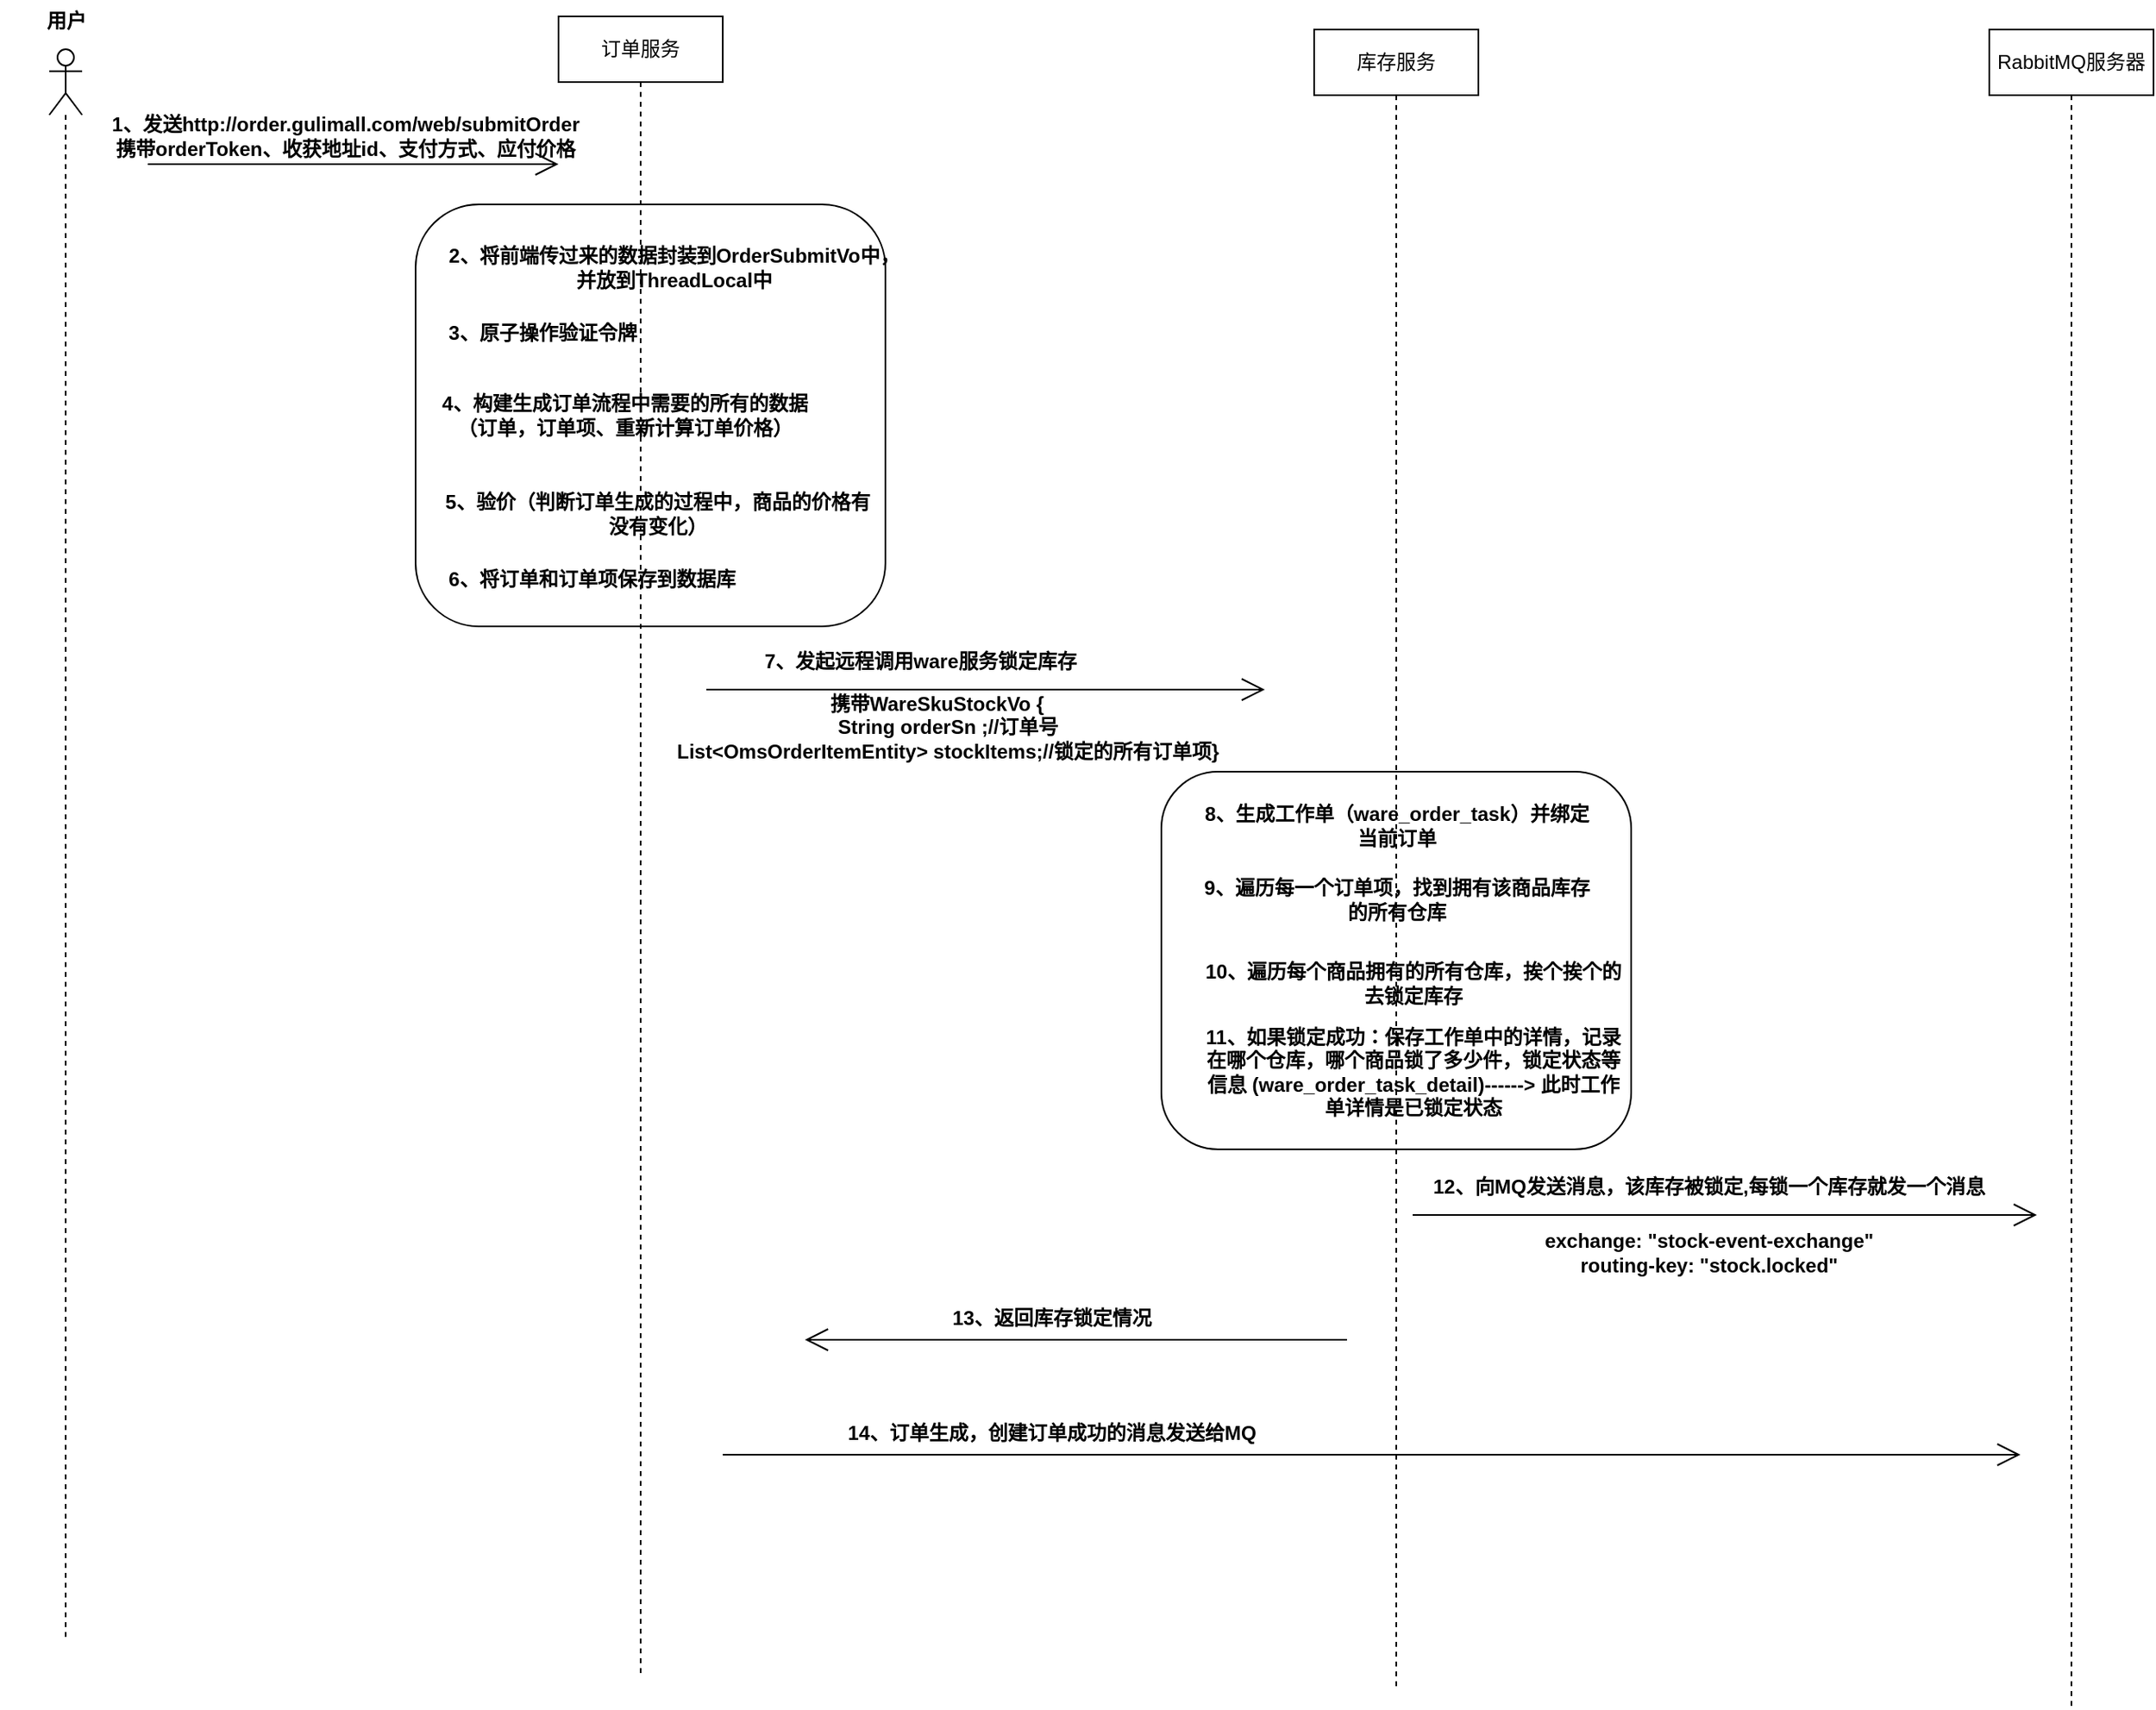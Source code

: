<mxfile version="21.7.2" type="github">
  <diagram name="第 1 页" id="P5_SaoOpZUqWJXCqDRnv">
    <mxGraphModel dx="1142" dy="613" grid="1" gridSize="10" guides="1" tooltips="1" connect="1" arrows="1" fold="1" page="1" pageScale="1" pageWidth="827" pageHeight="1169" math="0" shadow="0">
      <root>
        <mxCell id="0" />
        <mxCell id="1" parent="0" />
        <mxCell id="o0mnyLyp5qBXfOMMtlVB-59" value="" style="rounded=1;whiteSpace=wrap;html=1;" parent="1" vertex="1">
          <mxGeometry x="737" y="490" width="286" height="230" as="geometry" />
        </mxCell>
        <mxCell id="o0mnyLyp5qBXfOMMtlVB-58" value="" style="rounded=1;whiteSpace=wrap;html=1;" parent="1" vertex="1">
          <mxGeometry x="283" y="144.5" width="286" height="257" as="geometry" />
        </mxCell>
        <mxCell id="o0mnyLyp5qBXfOMMtlVB-1" value="" style="shape=umlLifeline;perimeter=lifelinePerimeter;whiteSpace=wrap;html=1;container=1;dropTarget=0;collapsible=0;recursiveResize=0;outlineConnect=0;portConstraint=eastwest;newEdgeStyle={&quot;edgeStyle&quot;:&quot;elbowEdgeStyle&quot;,&quot;elbow&quot;:&quot;vertical&quot;,&quot;curved&quot;:0,&quot;rounded&quot;:0};participant=umlActor;" parent="1" vertex="1">
          <mxGeometry x="60" y="50" width="20" height="970" as="geometry" />
        </mxCell>
        <mxCell id="o0mnyLyp5qBXfOMMtlVB-2" value="用户" style="text;align=center;fontStyle=1;verticalAlign=middle;spacingLeft=3;spacingRight=3;strokeColor=none;rotatable=0;points=[[0,0.5],[1,0.5]];portConstraint=eastwest;html=1;" parent="1" vertex="1">
          <mxGeometry x="30" y="20" width="80" height="26" as="geometry" />
        </mxCell>
        <mxCell id="o0mnyLyp5qBXfOMMtlVB-3" value="订单服务" style="shape=umlLifeline;perimeter=lifelinePerimeter;whiteSpace=wrap;html=1;container=1;dropTarget=0;collapsible=0;recursiveResize=0;outlineConnect=0;portConstraint=eastwest;newEdgeStyle={&quot;edgeStyle&quot;:&quot;elbowEdgeStyle&quot;,&quot;elbow&quot;:&quot;vertical&quot;,&quot;curved&quot;:0,&quot;rounded&quot;:0};" parent="1" vertex="1">
          <mxGeometry x="370" y="30" width="100" height="1010" as="geometry" />
        </mxCell>
        <mxCell id="o0mnyLyp5qBXfOMMtlVB-4" value="库存服务" style="shape=umlLifeline;perimeter=lifelinePerimeter;whiteSpace=wrap;html=1;container=1;dropTarget=0;collapsible=0;recursiveResize=0;outlineConnect=0;portConstraint=eastwest;newEdgeStyle={&quot;edgeStyle&quot;:&quot;elbowEdgeStyle&quot;,&quot;elbow&quot;:&quot;vertical&quot;,&quot;curved&quot;:0,&quot;rounded&quot;:0};" parent="1" vertex="1">
          <mxGeometry x="830" y="38" width="100" height="1012" as="geometry" />
        </mxCell>
        <mxCell id="o0mnyLyp5qBXfOMMtlVB-5" value="" style="endArrow=open;endFill=1;endSize=12;html=1;rounded=0;" parent="1" edge="1">
          <mxGeometry width="160" relative="1" as="geometry">
            <mxPoint x="120" y="120" as="sourcePoint" />
            <mxPoint x="370" y="120" as="targetPoint" />
          </mxGeometry>
        </mxCell>
        <mxCell id="o0mnyLyp5qBXfOMMtlVB-6" value="1、发送http://order.gulimall.com/web/submitOrder&lt;br&gt;携带orderToken、收获地址id、支付方式、应付价格" style="text;align=center;fontStyle=1;verticalAlign=middle;spacingLeft=3;spacingRight=3;strokeColor=none;rotatable=0;points=[[0,0.5],[1,0.5]];portConstraint=eastwest;html=1;" parent="1" vertex="1">
          <mxGeometry x="200" y="90" width="80" height="26" as="geometry" />
        </mxCell>
        <mxCell id="o0mnyLyp5qBXfOMMtlVB-10" value="2、将前端传过来的数据封装到OrderSubmitVo中，&lt;br&gt;并放到ThreadLocal中" style="text;align=center;fontStyle=1;verticalAlign=middle;spacingLeft=3;spacingRight=3;strokeColor=none;rotatable=0;points=[[0,0.5],[1,0.5]];portConstraint=eastwest;html=1;" parent="1" vertex="1">
          <mxGeometry x="400" y="170" width="80" height="26" as="geometry" />
        </mxCell>
        <mxCell id="o0mnyLyp5qBXfOMMtlVB-13" value="3、原子操作验证令牌" style="text;align=center;fontStyle=1;verticalAlign=middle;spacingLeft=3;spacingRight=3;strokeColor=none;rotatable=0;points=[[0,0.5],[1,0.5]];portConstraint=eastwest;html=1;" parent="1" vertex="1">
          <mxGeometry x="320" y="210" width="80" height="26" as="geometry" />
        </mxCell>
        <mxCell id="o0mnyLyp5qBXfOMMtlVB-16" value="4、构建生成订单流程中需要的所有的数据&lt;br&gt;（订单，订单项、重新计算订单价格）" style="text;align=center;fontStyle=1;verticalAlign=middle;spacingLeft=3;spacingRight=3;strokeColor=none;rotatable=0;points=[[0,0.5],[1,0.5]];portConstraint=eastwest;html=1;" parent="1" vertex="1">
          <mxGeometry x="370" y="260" width="80" height="26" as="geometry" />
        </mxCell>
        <mxCell id="o0mnyLyp5qBXfOMMtlVB-17" style="edgeStyle=orthogonalEdgeStyle;rounded=0;orthogonalLoop=1;jettySize=auto;html=1;exitX=1;exitY=0.5;exitDx=0;exitDy=0;" parent="1" source="o0mnyLyp5qBXfOMMtlVB-16" target="o0mnyLyp5qBXfOMMtlVB-16" edge="1">
          <mxGeometry relative="1" as="geometry" />
        </mxCell>
        <mxCell id="o0mnyLyp5qBXfOMMtlVB-19" value="5、验价（判断订单生成的过程中，商品的价格有&lt;br&gt;没有变化）" style="text;align=center;fontStyle=1;verticalAlign=middle;spacingLeft=3;spacingRight=3;strokeColor=none;rotatable=0;points=[[0,0.5],[1,0.5]];portConstraint=eastwest;html=1;" parent="1" vertex="1">
          <mxGeometry x="390" y="320" width="80" height="26" as="geometry" />
        </mxCell>
        <mxCell id="o0mnyLyp5qBXfOMMtlVB-20" style="edgeStyle=orthogonalEdgeStyle;rounded=0;orthogonalLoop=1;jettySize=auto;html=1;exitX=1;exitY=0.5;exitDx=0;exitDy=0;" parent="1" source="o0mnyLyp5qBXfOMMtlVB-19" target="o0mnyLyp5qBXfOMMtlVB-19" edge="1">
          <mxGeometry relative="1" as="geometry" />
        </mxCell>
        <mxCell id="o0mnyLyp5qBXfOMMtlVB-24" value="6、将订单和订单项保存到数据库" style="text;align=center;fontStyle=1;verticalAlign=middle;spacingLeft=3;spacingRight=3;strokeColor=none;rotatable=0;points=[[0,0.5],[1,0.5]];portConstraint=eastwest;html=1;" parent="1" vertex="1">
          <mxGeometry x="350" y="360" width="80" height="26" as="geometry" />
        </mxCell>
        <mxCell id="o0mnyLyp5qBXfOMMtlVB-25" style="edgeStyle=orthogonalEdgeStyle;rounded=0;orthogonalLoop=1;jettySize=auto;html=1;exitX=1;exitY=0.5;exitDx=0;exitDy=0;" parent="1" source="o0mnyLyp5qBXfOMMtlVB-24" target="o0mnyLyp5qBXfOMMtlVB-24" edge="1">
          <mxGeometry relative="1" as="geometry" />
        </mxCell>
        <mxCell id="o0mnyLyp5qBXfOMMtlVB-26" value="" style="endArrow=open;endFill=1;endSize=12;html=1;rounded=0;" parent="1" edge="1">
          <mxGeometry width="160" relative="1" as="geometry">
            <mxPoint x="460" y="440" as="sourcePoint" />
            <mxPoint x="800" y="440" as="targetPoint" />
          </mxGeometry>
        </mxCell>
        <mxCell id="o0mnyLyp5qBXfOMMtlVB-27" value="7、发起远程调用ware服务锁定库存" style="text;align=center;fontStyle=1;verticalAlign=middle;spacingLeft=3;spacingRight=3;strokeColor=none;rotatable=0;points=[[0,0.5],[1,0.5]];portConstraint=eastwest;html=1;" parent="1" vertex="1">
          <mxGeometry x="550" y="410" width="80" height="26" as="geometry" />
        </mxCell>
        <mxCell id="o0mnyLyp5qBXfOMMtlVB-29" value="&lt;div&gt;携带WareSkuStockVo {&lt;/div&gt;&lt;div&gt;&amp;nbsp; &amp;nbsp; String orderSn ;//订单号&lt;/div&gt;&lt;div&gt;&amp;nbsp; &amp;nbsp; List&amp;lt;OmsOrderItemEntity&amp;gt; stockItems;//锁定的所有订单项}&lt;/div&gt;" style="text;align=center;fontStyle=1;verticalAlign=middle;spacingLeft=3;spacingRight=3;strokeColor=none;rotatable=0;points=[[0,0.5],[1,0.5]];portConstraint=eastwest;html=1;" parent="1" vertex="1">
          <mxGeometry x="560" y="450" width="80" height="26" as="geometry" />
        </mxCell>
        <mxCell id="o0mnyLyp5qBXfOMMtlVB-34" value="8、生成工作单（ware_order_task）并绑定&lt;br&gt;当前订单" style="text;align=center;fontStyle=1;verticalAlign=middle;spacingLeft=3;spacingRight=3;strokeColor=none;rotatable=0;points=[[0,0.5],[1,0.5]];portConstraint=eastwest;html=1;" parent="1" vertex="1">
          <mxGeometry x="840" y="510" width="80" height="26" as="geometry" />
        </mxCell>
        <mxCell id="o0mnyLyp5qBXfOMMtlVB-35" style="edgeStyle=orthogonalEdgeStyle;rounded=0;orthogonalLoop=1;jettySize=auto;html=1;exitX=1;exitY=0.5;exitDx=0;exitDy=0;" parent="1" source="o0mnyLyp5qBXfOMMtlVB-34" target="o0mnyLyp5qBXfOMMtlVB-34" edge="1">
          <mxGeometry relative="1" as="geometry" />
        </mxCell>
        <mxCell id="o0mnyLyp5qBXfOMMtlVB-37" value="9、遍历每一个订单项，找到拥有该商品库存&lt;br&gt;的所有仓库" style="text;align=center;fontStyle=1;verticalAlign=middle;spacingLeft=3;spacingRight=3;strokeColor=none;rotatable=0;points=[[0,0.5],[1,0.5]];portConstraint=eastwest;html=1;" parent="1" vertex="1">
          <mxGeometry x="840" y="555" width="80" height="26" as="geometry" />
        </mxCell>
        <mxCell id="o0mnyLyp5qBXfOMMtlVB-38" style="edgeStyle=orthogonalEdgeStyle;rounded=0;orthogonalLoop=1;jettySize=auto;html=1;exitX=1;exitY=0.5;exitDx=0;exitDy=0;" parent="1" source="o0mnyLyp5qBXfOMMtlVB-37" target="o0mnyLyp5qBXfOMMtlVB-37" edge="1">
          <mxGeometry relative="1" as="geometry" />
        </mxCell>
        <mxCell id="o0mnyLyp5qBXfOMMtlVB-40" value="10、遍历每个商品拥有的所有仓库，挨个挨个的&lt;br&gt;去锁定库存" style="text;align=center;fontStyle=1;verticalAlign=middle;spacingLeft=3;spacingRight=3;strokeColor=none;rotatable=0;points=[[0,0.5],[1,0.5]];portConstraint=eastwest;html=1;" parent="1" vertex="1">
          <mxGeometry x="850" y="605.5" width="80" height="26" as="geometry" />
        </mxCell>
        <mxCell id="o0mnyLyp5qBXfOMMtlVB-41" style="edgeStyle=orthogonalEdgeStyle;rounded=0;orthogonalLoop=1;jettySize=auto;html=1;exitX=1;exitY=0.5;exitDx=0;exitDy=0;" parent="1" source="o0mnyLyp5qBXfOMMtlVB-40" target="o0mnyLyp5qBXfOMMtlVB-40" edge="1">
          <mxGeometry relative="1" as="geometry" />
        </mxCell>
        <mxCell id="o0mnyLyp5qBXfOMMtlVB-43" value="11、如果锁定成功：保存工作单中的详情，记录&lt;br&gt;在哪个仓库，哪个商品锁了多少件，锁定状态等&lt;br&gt;信息 (ware_order_task_detail)------&amp;gt; 此时工作&lt;br&gt;单详情是已锁定状态" style="text;align=center;fontStyle=1;verticalAlign=middle;spacingLeft=3;spacingRight=3;strokeColor=none;rotatable=0;points=[[0,0.5],[1,0.5]];portConstraint=eastwest;html=1;" parent="1" vertex="1">
          <mxGeometry x="850" y="660" width="80" height="26" as="geometry" />
        </mxCell>
        <mxCell id="o0mnyLyp5qBXfOMMtlVB-44" style="edgeStyle=orthogonalEdgeStyle;rounded=0;orthogonalLoop=1;jettySize=auto;html=1;exitX=1;exitY=0.5;exitDx=0;exitDy=0;" parent="1" source="o0mnyLyp5qBXfOMMtlVB-43" target="o0mnyLyp5qBXfOMMtlVB-43" edge="1">
          <mxGeometry relative="1" as="geometry" />
        </mxCell>
        <mxCell id="o0mnyLyp5qBXfOMMtlVB-46" value="RabbitMQ服务器" style="shape=umlLifeline;perimeter=lifelinePerimeter;whiteSpace=wrap;html=1;container=1;dropTarget=0;collapsible=0;recursiveResize=0;outlineConnect=0;portConstraint=eastwest;newEdgeStyle={&quot;edgeStyle&quot;:&quot;elbowEdgeStyle&quot;,&quot;elbow&quot;:&quot;vertical&quot;,&quot;curved&quot;:0,&quot;rounded&quot;:0};" parent="1" vertex="1">
          <mxGeometry x="1241" y="38" width="100" height="1022" as="geometry" />
        </mxCell>
        <mxCell id="o0mnyLyp5qBXfOMMtlVB-47" value="" style="endArrow=open;endFill=1;endSize=12;html=1;rounded=0;" parent="1" edge="1">
          <mxGeometry width="160" relative="1" as="geometry">
            <mxPoint x="890" y="760" as="sourcePoint" />
            <mxPoint x="1270" y="760" as="targetPoint" />
          </mxGeometry>
        </mxCell>
        <mxCell id="o0mnyLyp5qBXfOMMtlVB-48" value="12、向MQ发送消息，该库存被锁定,每锁一个库存就发一个消息" style="text;align=center;fontStyle=1;verticalAlign=middle;spacingLeft=3;spacingRight=3;strokeColor=none;rotatable=0;points=[[0,0.5],[1,0.5]];portConstraint=eastwest;html=1;" parent="1" vertex="1">
          <mxGeometry x="1030" y="730" width="80" height="26" as="geometry" />
        </mxCell>
        <mxCell id="o0mnyLyp5qBXfOMMtlVB-49" value="&lt;div&gt;exchange: &quot;stock-event-exchange&quot;&lt;/div&gt;&lt;div&gt;routing-key: &quot;stock.locked&quot;&lt;/div&gt;" style="text;align=center;fontStyle=1;verticalAlign=middle;spacingLeft=3;spacingRight=3;strokeColor=none;rotatable=0;points=[[0,0.5],[1,0.5]];portConstraint=eastwest;html=1;" parent="1" vertex="1">
          <mxGeometry x="1030" y="770" width="80" height="26" as="geometry" />
        </mxCell>
        <mxCell id="o0mnyLyp5qBXfOMMtlVB-50" value="" style="endArrow=open;endFill=1;endSize=12;html=1;rounded=0;" parent="1" edge="1">
          <mxGeometry width="160" relative="1" as="geometry">
            <mxPoint x="850" y="836" as="sourcePoint" />
            <mxPoint x="520" y="836" as="targetPoint" />
          </mxGeometry>
        </mxCell>
        <mxCell id="o0mnyLyp5qBXfOMMtlVB-51" value="13、返回库存锁定情况" style="text;align=center;fontStyle=1;verticalAlign=middle;spacingLeft=3;spacingRight=3;strokeColor=none;rotatable=0;points=[[0,0.5],[1,0.5]];portConstraint=eastwest;html=1;" parent="1" vertex="1">
          <mxGeometry x="630" y="810" width="80" height="26" as="geometry" />
        </mxCell>
        <mxCell id="o0mnyLyp5qBXfOMMtlVB-52" value="" style="endArrow=open;endFill=1;endSize=12;html=1;rounded=0;" parent="1" edge="1">
          <mxGeometry width="160" relative="1" as="geometry">
            <mxPoint x="470" y="906" as="sourcePoint" />
            <mxPoint x="1260" y="906" as="targetPoint" />
          </mxGeometry>
        </mxCell>
        <mxCell id="o0mnyLyp5qBXfOMMtlVB-53" value="14、订单生成，创建订单成功的消息发送给MQ" style="text;align=center;fontStyle=1;verticalAlign=middle;spacingLeft=3;spacingRight=3;strokeColor=none;rotatable=0;points=[[0,0.5],[1,0.5]];portConstraint=eastwest;html=1;" parent="1" vertex="1">
          <mxGeometry x="630" y="880" width="80" height="26" as="geometry" />
        </mxCell>
      </root>
    </mxGraphModel>
  </diagram>
</mxfile>
